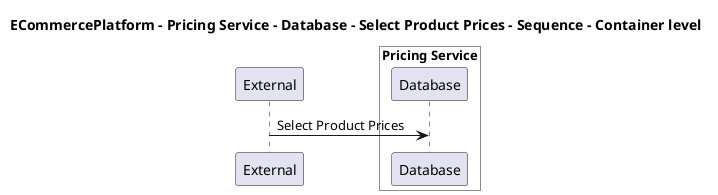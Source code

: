 @startuml

title ECommercePlatform - Pricing Service - Database - Select Product Prices - Sequence - Container level

participant "External" as C4InterFlow.SoftwareSystems.ExternalSystem

box "Pricing Service" #White
    participant "Database" as ECommercePlatform.SoftwareSystems.PricingService.Containers.Database
end box


C4InterFlow.SoftwareSystems.ExternalSystem -> ECommercePlatform.SoftwareSystems.PricingService.Containers.Database : Select Product Prices


@enduml
